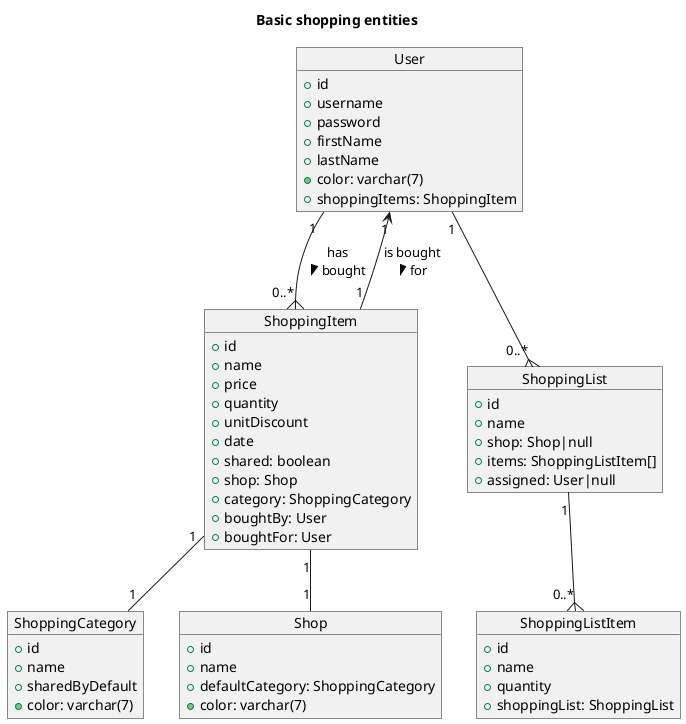 @startuml Entities
title Basic shopping entities
'skinparam linetype ortho

object User{
  + id
  + username
  + password
  + firstName
  + lastName
  + color: varchar(7)
  + shoppingItems: ShoppingItem
}

object ShoppingCategory{
  + id
  + name
  + sharedByDefault
  + color: varchar(7)
}

object Shop{
  + id
  + name
  + defaultCategory: ShoppingCategory
  + color: varchar(7)
}

object ShoppingItem{
  + id
  + name
  + price
  + quantity
  + unitDiscount
  + date
  + shared: boolean
  + shop: Shop
  + category: ShoppingCategory
  + boughtBy: User
  + boughtFor: User
}

object ShoppingList{
  + id
  + name
  + shop: Shop|null
  + items: ShoppingListItem[]
  + assigned: User|null
}

object ShoppingListItem{
  + id
  + name
  + quantity
  + shoppingList: ShoppingList
}

User "1" -down-{ "0..*" ShoppingItem : has\nbought >
User "1" -down-{ "0..*" ShoppingList

ShoppingItem "1" -up-> "1" User : is bought\nfor >

ShoppingList "1" --{ "0..*" ShoppingListItem

ShoppingItem "1" -- "1" ShoppingCategory
ShoppingItem "1" -- "1" Shop

@enduml
